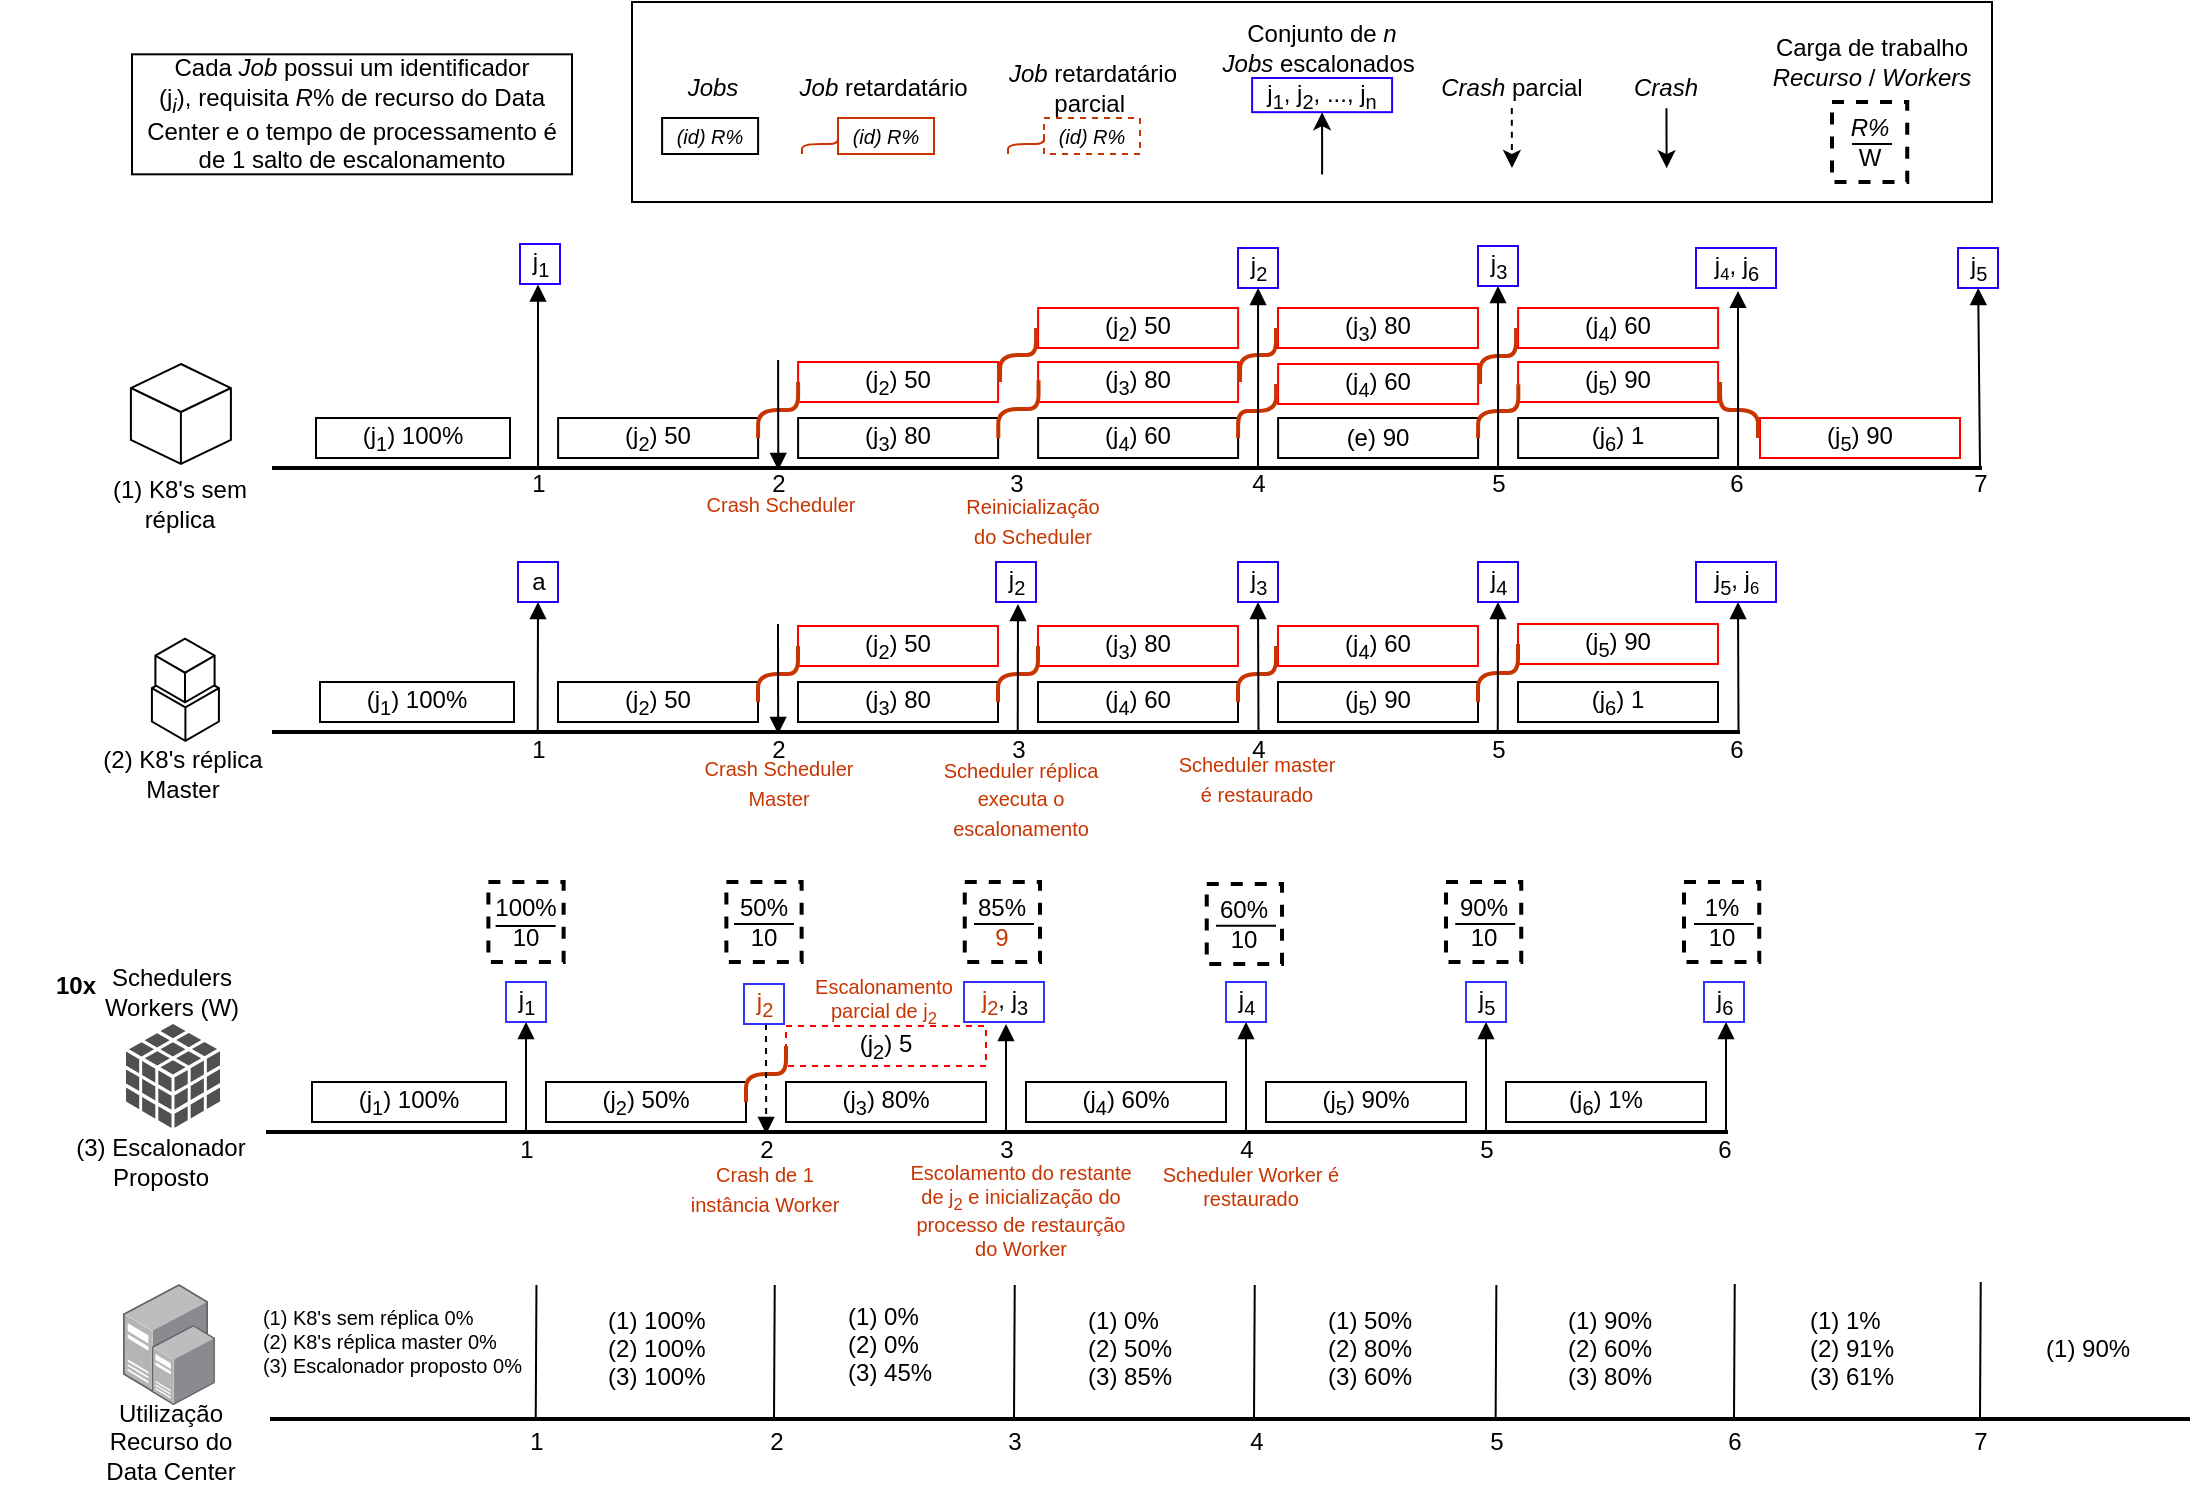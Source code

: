 <mxfile version="15.4.3" type="github">
  <diagram id="FEtA8soinpY8gCQ8ov9e" name="Page-1">
    <mxGraphModel dx="1822" dy="804" grid="1" gridSize="10" guides="1" tooltips="1" connect="1" arrows="1" fold="1" page="0" pageScale="1" pageWidth="827" pageHeight="1169" math="0" shadow="0">
      <root>
        <mxCell id="0" />
        <object label="work load" id="1">
          <mxCell parent="0" />
        </object>
        <mxCell id="Z7xoSQg9jsAGD2zMsVOJ-81" value="(j&lt;sub&gt;1&lt;/sub&gt;) 100%" style="rounded=0;whiteSpace=wrap;html=1;strokeWidth=1;fillColor=none;" parent="1" vertex="1">
          <mxGeometry x="-90" y="570" width="97" height="20" as="geometry" />
        </mxCell>
        <mxCell id="Z7xoSQg9jsAGD2zMsVOJ-93" value="(j&lt;sub&gt;2&lt;/sub&gt;) 50%" style="rounded=0;whiteSpace=wrap;html=1;strokeWidth=1;fillColor=none;" parent="1" vertex="1">
          <mxGeometry x="27" y="570" width="100" height="20" as="geometry" />
        </mxCell>
        <mxCell id="Z7xoSQg9jsAGD2zMsVOJ-104" value="(j&lt;sub&gt;3&lt;/sub&gt;) 80%" style="rounded=0;whiteSpace=wrap;html=1;strokeWidth=1;fillColor=none;" parent="1" vertex="1">
          <mxGeometry x="147" y="570" width="100" height="20" as="geometry" />
        </mxCell>
        <mxCell id="Z7xoSQg9jsAGD2zMsVOJ-105" value="(j&lt;sub&gt;2&lt;/sub&gt;) 5" style="rounded=0;whiteSpace=wrap;html=1;strokeWidth=1;fillColor=none;perimeterSpacing=1;strokeColor=#FF0000;dashed=1;" parent="1" vertex="1">
          <mxGeometry x="147" y="542" width="100" height="20" as="geometry" />
        </mxCell>
        <mxCell id="Z7xoSQg9jsAGD2zMsVOJ-107" value="" style="endArrow=none;html=1;strokeWidth=2;exitX=1;exitY=0.5;exitDx=0;exitDy=0;fillColor=#fa6800;strokeColor=#C73500;edgeStyle=elbowEdgeStyle;elbow=vertical;" parent="1" source="Z7xoSQg9jsAGD2zMsVOJ-93" edge="1">
          <mxGeometry width="50" height="50" relative="1" as="geometry">
            <mxPoint x="267" y="690" as="sourcePoint" />
            <mxPoint x="147" y="552" as="targetPoint" />
          </mxGeometry>
        </mxCell>
        <mxCell id="Z7xoSQg9jsAGD2zMsVOJ-115" value="(j&lt;sub&gt;4&lt;/sub&gt;) 60%" style="rounded=0;whiteSpace=wrap;html=1;strokeWidth=1;fillColor=none;" parent="1" vertex="1">
          <mxGeometry x="267" y="570" width="100" height="20" as="geometry" />
        </mxCell>
        <mxCell id="Z7xoSQg9jsAGD2zMsVOJ-119" value="(j&lt;sub&gt;5&lt;/sub&gt;) 90%" style="rounded=0;whiteSpace=wrap;html=1;strokeWidth=1;fillColor=none;" parent="1" vertex="1">
          <mxGeometry x="387" y="570" width="100" height="20" as="geometry" />
        </mxCell>
        <mxCell id="Z7xoSQg9jsAGD2zMsVOJ-132" value="(j&lt;sub&gt;6&lt;/sub&gt;) 1%" style="rounded=0;whiteSpace=wrap;html=1;strokeWidth=1;fillColor=none;" parent="1" vertex="1">
          <mxGeometry x="507" y="570" width="100" height="20" as="geometry" />
        </mxCell>
        <mxCell id="Z7xoSQg9jsAGD2zMsVOJ-150" value="(j&lt;sub&gt;2&lt;/sub&gt;) 50" style="rounded=0;whiteSpace=wrap;html=1;strokeWidth=1;fillColor=none;" parent="1" vertex="1">
          <mxGeometry x="33" y="370" width="100" height="20" as="geometry" />
        </mxCell>
        <mxCell id="Z7xoSQg9jsAGD2zMsVOJ-154" value="(j&lt;sub&gt;3&lt;/sub&gt;) 80" style="rounded=0;whiteSpace=wrap;html=1;strokeWidth=1;fillColor=none;" parent="1" vertex="1">
          <mxGeometry x="153" y="370" width="100" height="20" as="geometry" />
        </mxCell>
        <mxCell id="Z7xoSQg9jsAGD2zMsVOJ-155" value="(j&lt;sub&gt;2&lt;/sub&gt;) 50" style="rounded=0;whiteSpace=wrap;html=1;strokeWidth=1;fillColor=none;perimeterSpacing=1;strokeColor=#FF0000;" parent="1" vertex="1">
          <mxGeometry x="153" y="342" width="100" height="20" as="geometry" />
        </mxCell>
        <mxCell id="Z7xoSQg9jsAGD2zMsVOJ-156" value="" style="endArrow=none;html=1;strokeWidth=2;exitX=1;exitY=0.5;exitDx=0;exitDy=0;fillColor=#fa6800;strokeColor=#C73500;edgeStyle=elbowEdgeStyle;elbow=vertical;" parent="1" source="Z7xoSQg9jsAGD2zMsVOJ-150" edge="1">
          <mxGeometry width="50" height="50" relative="1" as="geometry">
            <mxPoint x="273" y="490" as="sourcePoint" />
            <mxPoint x="153" y="352" as="targetPoint" />
          </mxGeometry>
        </mxCell>
        <mxCell id="Z7xoSQg9jsAGD2zMsVOJ-159" value="(j&lt;sub&gt;4&lt;/sub&gt;) 60" style="rounded=0;whiteSpace=wrap;html=1;strokeWidth=1;fillColor=none;" parent="1" vertex="1">
          <mxGeometry x="273" y="370" width="100" height="20" as="geometry" />
        </mxCell>
        <mxCell id="Z7xoSQg9jsAGD2zMsVOJ-160" value="(j&lt;sub&gt;3&lt;/sub&gt;) 80" style="rounded=0;whiteSpace=wrap;html=1;strokeWidth=1;fillColor=none;perimeterSpacing=1;strokeColor=#FF0000;" parent="1" vertex="1">
          <mxGeometry x="273" y="342" width="100" height="20" as="geometry" />
        </mxCell>
        <mxCell id="Z7xoSQg9jsAGD2zMsVOJ-161" value="" style="endArrow=none;html=1;strokeWidth=2;exitX=1;exitY=0.5;exitDx=0;exitDy=0;fillColor=#fa6800;strokeColor=#C73500;edgeStyle=elbowEdgeStyle;elbow=vertical;" parent="1" edge="1">
          <mxGeometry width="50" height="50" relative="1" as="geometry">
            <mxPoint x="253" y="380" as="sourcePoint" />
            <mxPoint x="273" y="352.0" as="targetPoint" />
          </mxGeometry>
        </mxCell>
        <mxCell id="Z7xoSQg9jsAGD2zMsVOJ-163" value="(j&lt;sub&gt;5&lt;/sub&gt;) 90" style="rounded=0;whiteSpace=wrap;html=1;strokeWidth=1;fillColor=none;" parent="1" vertex="1">
          <mxGeometry x="393" y="370" width="100" height="20" as="geometry" />
        </mxCell>
        <mxCell id="Z7xoSQg9jsAGD2zMsVOJ-164" value="(j&lt;sub&gt;4&lt;/sub&gt;) 60" style="rounded=0;whiteSpace=wrap;html=1;strokeWidth=1;fillColor=none;perimeterSpacing=1;strokeColor=#FF0000;" parent="1" vertex="1">
          <mxGeometry x="393" y="342" width="100" height="20" as="geometry" />
        </mxCell>
        <mxCell id="Z7xoSQg9jsAGD2zMsVOJ-165" value="" style="endArrow=none;html=1;strokeWidth=2;exitX=1;exitY=0.5;exitDx=0;exitDy=0;fillColor=#fa6800;strokeColor=#C73500;entryX=0;entryY=0.5;entryDx=0;entryDy=0;edgeStyle=elbowEdgeStyle;elbow=vertical;" parent="1" source="Z7xoSQg9jsAGD2zMsVOJ-159" target="Z7xoSQg9jsAGD2zMsVOJ-164" edge="1">
          <mxGeometry width="50" height="50" relative="1" as="geometry">
            <mxPoint x="293" y="420" as="sourcePoint" />
            <mxPoint x="313" y="392.0" as="targetPoint" />
          </mxGeometry>
        </mxCell>
        <mxCell id="Z7xoSQg9jsAGD2zMsVOJ-169" value="(j&lt;sub&gt;6&lt;/sub&gt;) 1" style="rounded=0;whiteSpace=wrap;html=1;strokeWidth=1;fillColor=none;" parent="1" vertex="1">
          <mxGeometry x="513" y="370" width="100" height="20" as="geometry" />
        </mxCell>
        <mxCell id="Z7xoSQg9jsAGD2zMsVOJ-185" value="(j&lt;sub&gt;2&lt;/sub&gt;) 50" style="rounded=0;whiteSpace=wrap;html=1;strokeWidth=1;fillColor=none;" parent="1" vertex="1">
          <mxGeometry x="33.05" y="238" width="100" height="20" as="geometry" />
        </mxCell>
        <mxCell id="Z7xoSQg9jsAGD2zMsVOJ-188" value="(j&lt;sub&gt;3&lt;/sub&gt;) 80" style="rounded=0;whiteSpace=wrap;html=1;strokeWidth=1;fillColor=none;" parent="1" vertex="1">
          <mxGeometry x="153.05" y="238" width="100" height="20" as="geometry" />
        </mxCell>
        <mxCell id="Z7xoSQg9jsAGD2zMsVOJ-189" value="(j&lt;sub&gt;2&lt;/sub&gt;) 50" style="rounded=0;whiteSpace=wrap;html=1;strokeWidth=1;fillColor=none;perimeterSpacing=1;strokeColor=#FF0000;" parent="1" vertex="1">
          <mxGeometry x="153.05" y="210" width="100" height="20" as="geometry" />
        </mxCell>
        <mxCell id="Z7xoSQg9jsAGD2zMsVOJ-190" value="" style="endArrow=none;html=1;strokeWidth=2;exitX=1;exitY=0.5;exitDx=0;exitDy=0;fillColor=#fa6800;strokeColor=#C73500;edgeStyle=elbowEdgeStyle;elbow=vertical;" parent="1" source="Z7xoSQg9jsAGD2zMsVOJ-185" edge="1">
          <mxGeometry width="50" height="50" relative="1" as="geometry">
            <mxPoint x="273.05" y="358" as="sourcePoint" />
            <mxPoint x="153.05" y="220.0" as="targetPoint" />
          </mxGeometry>
        </mxCell>
        <mxCell id="Z7xoSQg9jsAGD2zMsVOJ-193" value="(j&lt;sub&gt;4&lt;/sub&gt;) 60" style="rounded=0;whiteSpace=wrap;html=1;strokeWidth=1;fillColor=none;" parent="1" vertex="1">
          <mxGeometry x="273.05" y="238" width="100" height="20" as="geometry" />
        </mxCell>
        <mxCell id="Z7xoSQg9jsAGD2zMsVOJ-194" value="(j&lt;sub&gt;3&lt;/sub&gt;) 80" style="rounded=0;whiteSpace=wrap;html=1;strokeWidth=1;fillColor=none;perimeterSpacing=1;strokeColor=#FF0000;" parent="1" vertex="1">
          <mxGeometry x="273.05" y="210" width="100" height="20" as="geometry" />
        </mxCell>
        <mxCell id="Z7xoSQg9jsAGD2zMsVOJ-197" value="(e) 90" style="rounded=0;whiteSpace=wrap;html=1;strokeWidth=1;fillColor=none;" parent="1" vertex="1">
          <mxGeometry x="393.05" y="238" width="100" height="20" as="geometry" />
        </mxCell>
        <mxCell id="Z7xoSQg9jsAGD2zMsVOJ-198" value="(j&lt;sub&gt;3&lt;/sub&gt;) 80" style="rounded=0;whiteSpace=wrap;html=1;strokeWidth=1;fillColor=none;perimeterSpacing=1;strokeColor=#FF0000;" parent="1" vertex="1">
          <mxGeometry x="393.0" y="183" width="100" height="20" as="geometry" />
        </mxCell>
        <mxCell id="Z7xoSQg9jsAGD2zMsVOJ-203" value="(j&lt;sub&gt;6&lt;/sub&gt;) 1" style="rounded=0;whiteSpace=wrap;html=1;strokeWidth=1;fillColor=none;" parent="1" vertex="1">
          <mxGeometry x="513.05" y="238" width="100" height="20" as="geometry" />
        </mxCell>
        <mxCell id="Z7xoSQg9jsAGD2zMsVOJ-204" value="(j&lt;sub&gt;5&lt;/sub&gt;) 90" style="rounded=0;whiteSpace=wrap;html=1;strokeWidth=1;fillColor=none;perimeterSpacing=1;strokeColor=#FF0000;" parent="1" vertex="1">
          <mxGeometry x="513.05" y="210" width="100" height="20" as="geometry" />
        </mxCell>
        <mxCell id="Z7xoSQg9jsAGD2zMsVOJ-209" value="(j&lt;sub&gt;2&lt;/sub&gt;) 50" style="rounded=0;whiteSpace=wrap;html=1;strokeWidth=1;fillColor=none;perimeterSpacing=1;strokeColor=#FF0000;" parent="1" vertex="1">
          <mxGeometry x="273.05" y="183" width="100" height="20" as="geometry" />
        </mxCell>
        <mxCell id="Z7xoSQg9jsAGD2zMsVOJ-211" value="" style="endArrow=none;html=1;strokeWidth=2;fillColor=#fa6800;strokeColor=#C73500;exitX=1;exitY=0.5;exitDx=0;exitDy=0;entryX=0;entryY=0.5;entryDx=0;entryDy=0;edgeStyle=elbowEdgeStyle;elbow=vertical;" parent="1" source="Z7xoSQg9jsAGD2zMsVOJ-189" target="Z7xoSQg9jsAGD2zMsVOJ-209" edge="1">
          <mxGeometry width="50" height="50" relative="1" as="geometry">
            <mxPoint x="263.05" y="223" as="sourcePoint" />
            <mxPoint x="243.05" y="178" as="targetPoint" />
          </mxGeometry>
        </mxCell>
        <mxCell id="Z7xoSQg9jsAGD2zMsVOJ-212" value="" style="endArrow=none;html=1;strokeWidth=2;fillColor=#fa6800;strokeColor=#C73500;exitX=1.001;exitY=0.507;exitDx=0;exitDy=0;exitPerimeter=0;entryX=0.012;entryY=0.463;entryDx=0;entryDy=0;entryPerimeter=0;edgeStyle=elbowEdgeStyle;elbow=vertical;" parent="1" source="Z7xoSQg9jsAGD2zMsVOJ-188" target="Z7xoSQg9jsAGD2zMsVOJ-194" edge="1">
          <mxGeometry width="50" height="50" relative="1" as="geometry">
            <mxPoint x="253.05" y="252" as="sourcePoint" />
            <mxPoint x="263.05" y="220" as="targetPoint" />
          </mxGeometry>
        </mxCell>
        <mxCell id="PUl2zVGVNQpJpccV3JuQ-2" value="(j&lt;sub&gt;1&lt;/sub&gt;) 100%" style="rounded=0;whiteSpace=wrap;html=1;strokeWidth=1;fillColor=none;" parent="1" vertex="1">
          <mxGeometry x="-86" y="370" width="97" height="20" as="geometry" />
        </mxCell>
        <mxCell id="PUl2zVGVNQpJpccV3JuQ-4" value="(j&lt;sub&gt;1&lt;/sub&gt;) 100%" style="rounded=0;whiteSpace=wrap;html=1;strokeWidth=1;fillColor=none;" parent="1" vertex="1">
          <mxGeometry x="-88" y="238" width="97" height="20" as="geometry" />
        </mxCell>
        <mxCell id="bL0ik9NKwifECW42rk_7-153" value="(j&lt;sub&gt;5&lt;/sub&gt;) 90" style="rounded=0;whiteSpace=wrap;html=1;strokeWidth=1;strokeColor=#FF0000;" parent="1" vertex="1">
          <mxGeometry x="513" y="341" width="100" height="20" as="geometry" />
        </mxCell>
        <mxCell id="bL0ik9NKwifECW42rk_7-154" value="" style="endArrow=none;html=1;strokeWidth=2;exitX=1;exitY=0.5;exitDx=0;exitDy=0;fillColor=#fa6800;strokeColor=#C73500;entryX=0;entryY=0.5;entryDx=0;entryDy=0;edgeStyle=elbowEdgeStyle;elbow=vertical;" parent="1" source="Z7xoSQg9jsAGD2zMsVOJ-163" target="bL0ik9NKwifECW42rk_7-153" edge="1">
          <mxGeometry width="50" height="50" relative="1" as="geometry">
            <mxPoint x="383" y="390" as="sourcePoint" />
            <mxPoint x="402" y="362" as="targetPoint" />
          </mxGeometry>
        </mxCell>
        <mxCell id="bL0ik9NKwifECW42rk_7-159" value="(j&lt;sub&gt;4&lt;/sub&gt;) 60" style="rounded=0;whiteSpace=wrap;html=1;strokeWidth=1;fillColor=none;perimeterSpacing=1;strokeColor=#FF0000;" parent="1" vertex="1">
          <mxGeometry x="393.05" y="211" width="100" height="20" as="geometry" />
        </mxCell>
        <mxCell id="bL0ik9NKwifECW42rk_7-160" value="" style="endArrow=none;html=1;strokeWidth=2;fillColor=#fa6800;strokeColor=#C73500;entryX=1;entryY=0.5;entryDx=0;entryDy=0;exitX=0;exitY=0.5;exitDx=0;exitDy=0;edgeStyle=elbowEdgeStyle;elbow=vertical;" parent="1" source="bL0ik9NKwifECW42rk_7-159" target="Z7xoSQg9jsAGD2zMsVOJ-193" edge="1">
          <mxGeometry width="50" height="50" relative="1" as="geometry">
            <mxPoint x="440" y="295.22" as="sourcePoint" />
            <mxPoint x="283.274" y="229.186" as="targetPoint" />
          </mxGeometry>
        </mxCell>
        <mxCell id="bL0ik9NKwifECW42rk_7-161" value="" style="endArrow=none;html=1;strokeWidth=2;fillColor=#fa6800;strokeColor=#C73500;exitX=1;exitY=0.5;exitDx=0;exitDy=0;entryX=0;entryY=0.5;entryDx=0;entryDy=0;edgeStyle=elbowEdgeStyle;elbow=vertical;" parent="1" source="Z7xoSQg9jsAGD2zMsVOJ-194" target="Z7xoSQg9jsAGD2zMsVOJ-198" edge="1">
          <mxGeometry width="50" height="50" relative="1" as="geometry">
            <mxPoint x="264.05" y="230" as="sourcePoint" />
            <mxPoint x="282.05" y="203" as="targetPoint" />
          </mxGeometry>
        </mxCell>
        <mxCell id="bL0ik9NKwifECW42rk_7-162" value="" style="endArrow=none;html=1;strokeWidth=2;fillColor=#fa6800;strokeColor=#C73500;exitX=1;exitY=0.5;exitDx=0;exitDy=0;entryX=0.011;entryY=0.552;entryDx=0;entryDy=0;entryPerimeter=0;edgeStyle=elbowEdgeStyle;elbow=vertical;" parent="1" source="Z7xoSQg9jsAGD2zMsVOJ-197" target="Z7xoSQg9jsAGD2zMsVOJ-204" edge="1">
          <mxGeometry width="50" height="50" relative="1" as="geometry">
            <mxPoint x="383.438" y="198.028" as="sourcePoint" />
            <mxPoint x="402.714" y="197.874" as="targetPoint" />
          </mxGeometry>
        </mxCell>
        <mxCell id="bL0ik9NKwifECW42rk_7-163" value="(j&lt;sub&gt;4&lt;/sub&gt;) 60" style="rounded=0;whiteSpace=wrap;html=1;strokeWidth=1;fillColor=none;perimeterSpacing=1;strokeColor=#FF0000;" parent="1" vertex="1">
          <mxGeometry x="513.05" y="183" width="100" height="20" as="geometry" />
        </mxCell>
        <mxCell id="bL0ik9NKwifECW42rk_7-164" value="" style="endArrow=none;html=1;strokeWidth=2;fillColor=#fa6800;strokeColor=#C73500;exitX=1;exitY=0.5;exitDx=0;exitDy=0;entryX=0;entryY=0.5;entryDx=0;entryDy=0;edgeStyle=elbowEdgeStyle;elbow=vertical;" parent="1" source="bL0ik9NKwifECW42rk_7-159" target="bL0ik9NKwifECW42rk_7-163" edge="1">
          <mxGeometry width="50" height="50" relative="1" as="geometry">
            <mxPoint x="503.05" y="258.0" as="sourcePoint" />
            <mxPoint x="523.172" y="231.144" as="targetPoint" />
          </mxGeometry>
        </mxCell>
        <mxCell id="bL0ik9NKwifECW42rk_7-167" value="(j&lt;sub&gt;5&lt;/sub&gt;) 90" style="rounded=0;whiteSpace=wrap;html=1;strokeWidth=1;fillColor=none;perimeterSpacing=1;strokeColor=#FF0000;" parent="1" vertex="1">
          <mxGeometry x="634" y="238" width="100" height="20" as="geometry" />
        </mxCell>
        <mxCell id="bL0ik9NKwifECW42rk_7-168" value="" style="endArrow=none;html=1;strokeWidth=2;fillColor=#fa6800;strokeColor=#C73500;exitX=0;exitY=0.5;exitDx=0;exitDy=0;entryX=1;entryY=0.5;entryDx=0;entryDy=0;edgeStyle=elbowEdgeStyle;elbow=vertical;" parent="1" source="bL0ik9NKwifECW42rk_7-167" target="Z7xoSQg9jsAGD2zMsVOJ-204" edge="1">
          <mxGeometry width="50" height="50" relative="1" as="geometry">
            <mxPoint x="640" y="249.43" as="sourcePoint" />
            <mxPoint x="660.122" y="222.574" as="targetPoint" />
          </mxGeometry>
        </mxCell>
        <mxCell id="Si2Vcu1wcxDljG82Q7qR-187" value="&lt;i&gt;&lt;font style=&quot;font-size: 10px&quot;&gt;(id) R%&lt;/font&gt;&lt;/i&gt;" style="rounded=0;whiteSpace=wrap;html=1;strokeWidth=1;fillColor=none;strokeColor=#C73500;" parent="1" vertex="1">
          <mxGeometry x="173" y="88" width="48" height="18" as="geometry" />
        </mxCell>
        <mxCell id="Si2Vcu1wcxDljG82Q7qR-188" value="&lt;i&gt;Job &lt;/i&gt;retardatário&lt;i&gt;&amp;nbsp;&lt;br&gt;&lt;/i&gt;" style="text;html=1;align=center;verticalAlign=middle;resizable=0;points=[];autosize=1;" parent="1" vertex="1">
          <mxGeometry x="147.0" y="63" width="100" height="20" as="geometry" />
        </mxCell>
        <mxCell id="Si2Vcu1wcxDljG82Q7qR-189" value="" style="endArrow=none;html=1;strokeWidth=1;fillColor=#fa6800;strokeColor=#C73500;entryX=0;entryY=0.5;entryDx=0;entryDy=0;edgeStyle=elbowEdgeStyle;elbow=vertical;" parent="1" edge="1">
          <mxGeometry width="50" height="50" relative="1" as="geometry">
            <mxPoint x="155" y="106" as="sourcePoint" />
            <mxPoint x="173.0" y="96.0" as="targetPoint" />
          </mxGeometry>
        </mxCell>
        <mxCell id="Si2Vcu1wcxDljG82Q7qR-190" value="&lt;i&gt;Crash &lt;/i&gt;parcial" style="text;html=1;strokeColor=none;fillColor=none;align=center;verticalAlign=middle;whiteSpace=wrap;rounded=0;" parent="1" vertex="1">
          <mxGeometry x="470.05" y="63" width="80" height="20" as="geometry" />
        </mxCell>
        <mxCell id="Si2Vcu1wcxDljG82Q7qR-199" value="&lt;i&gt;&lt;font style=&quot;font-size: 10px&quot;&gt;(id) R%&lt;/font&gt;&lt;/i&gt;" style="rounded=0;whiteSpace=wrap;html=1;strokeWidth=1;fillColor=none;strokeColor=#000000;" parent="1" vertex="1">
          <mxGeometry x="85.05" y="88" width="48" height="18" as="geometry" />
        </mxCell>
        <mxCell id="Si2Vcu1wcxDljG82Q7qR-200" value="Schedulers Workers (W)" style="rounded=0;whiteSpace=wrap;html=1;dashed=1;fillColor=none;strokeWidth=1;align=center;dashPattern=1 2;strokeColor=none;" parent="1" vertex="1">
          <mxGeometry x="-198" y="505" width="76" height="40" as="geometry" />
        </mxCell>
        <mxCell id="ytRHwPE2fnSYAh7nFZ2d-1" value="&lt;i&gt;&lt;font style=&quot;font-size: 10px&quot;&gt;(id) R%&lt;/font&gt;&lt;/i&gt;" style="rounded=0;whiteSpace=wrap;html=1;strokeWidth=1;fillColor=none;strokeColor=#C73500;dashed=1;" vertex="1" parent="1">
          <mxGeometry x="276" y="88" width="48" height="18" as="geometry" />
        </mxCell>
        <mxCell id="ytRHwPE2fnSYAh7nFZ2d-2" value="&lt;i&gt;Job &lt;/i&gt;retardatário&lt;br&gt;parcial&amp;nbsp;" style="text;html=1;align=center;verticalAlign=middle;resizable=0;points=[];autosize=1;" vertex="1" parent="1">
          <mxGeometry x="250.0" y="58" width="100" height="30" as="geometry" />
        </mxCell>
        <mxCell id="ytRHwPE2fnSYAh7nFZ2d-3" value="" style="endArrow=none;html=1;strokeWidth=1;fillColor=#fa6800;strokeColor=#C73500;entryX=0;entryY=0.5;entryDx=0;entryDy=0;edgeStyle=elbowEdgeStyle;elbow=vertical;" edge="1" parent="1">
          <mxGeometry width="50" height="50" relative="1" as="geometry">
            <mxPoint x="258" y="106" as="sourcePoint" />
            <mxPoint x="276.0" y="96.0" as="targetPoint" />
          </mxGeometry>
        </mxCell>
        <mxCell id="ytRHwPE2fnSYAh7nFZ2d-6" value="Escalonamento parcial de j&lt;sub&gt;2&lt;/sub&gt;" style="text;html=1;strokeColor=none;fillColor=none;align=center;verticalAlign=middle;whiteSpace=wrap;rounded=0;dashed=1;fontColor=#C73500;fontSize=10;" vertex="1" parent="1">
          <mxGeometry x="156" y="514" width="80" height="30" as="geometry" />
        </mxCell>
        <mxCell id="ytRHwPE2fnSYAh7nFZ2d-7" value="Escolamento do restante de j&lt;sub&gt;2&lt;/sub&gt;&amp;nbsp;e&amp;nbsp;inicialização do processo de restaurção do Worker" style="text;html=1;strokeColor=none;fillColor=none;align=center;verticalAlign=middle;whiteSpace=wrap;rounded=0;dashed=1;fontColor=#C73500;fontSize=10;" vertex="1" parent="1">
          <mxGeometry x="204.5" y="609" width="119" height="50" as="geometry" />
        </mxCell>
        <mxCell id="ytRHwPE2fnSYAh7nFZ2d-15" value="1%&lt;br&gt;10" style="rounded=0;whiteSpace=wrap;html=1;dashed=1;fillColor=none;strokeWidth=2;align=center;" vertex="1" parent="1">
          <mxGeometry x="596" y="470" width="37.62" height="40" as="geometry" />
        </mxCell>
        <mxCell id="ytRHwPE2fnSYAh7nFZ2d-19" value="" style="rounded=0;whiteSpace=wrap;html=1;fontSize=10;fontColor=#C73500;strokeColor=#000000;fillColor=none;" vertex="1" parent="1">
          <mxGeometry x="70" y="30" width="680" height="100" as="geometry" />
        </mxCell>
        <mxCell id="ytRHwPE2fnSYAh7nFZ2d-21" value="" style="line;strokeWidth=1;rotatable=0;dashed=0;labelPosition=right;align=left;verticalAlign=middle;spacingTop=0;spacingLeft=6;points=[];portConstraint=eastwest;fontSize=10;fontColor=#C73500;fillColor=none;" vertex="1" parent="1">
          <mxGeometry x="680" y="96" width="20" height="10" as="geometry" />
        </mxCell>
        <mxCell id="ytRHwPE2fnSYAh7nFZ2d-23" value="" style="shape=image;html=1;verticalAlign=top;verticalLabelPosition=bottom;labelBackgroundColor=#ffffff;imageAspect=0;aspect=fixed;image=https://cdn4.iconfinder.com/data/icons/pictype-free-vector-icons/16/sync-128.png" vertex="1" parent="1">
          <mxGeometry x="262" y="600" width="9" height="9" as="geometry" />
        </mxCell>
        <mxCell id="ytRHwPE2fnSYAh7nFZ2d-27" value="&lt;font style=&quot;font-size: 10px&quot; color=&quot;#c73500&quot;&gt;Crash Scheduler&lt;/font&gt;" style="text;html=1;align=center;verticalAlign=middle;resizable=0;points=[];autosize=1;" vertex="1" parent="1">
          <mxGeometry x="99" y="271" width="90" height="20" as="geometry" />
        </mxCell>
        <mxCell id="ytRHwPE2fnSYAh7nFZ2d-29" value="&lt;font style=&quot;font-size: 10px&quot; color=&quot;#c73500&quot;&gt;Crash Scheduler&lt;br&gt;Master&lt;/font&gt;" style="text;html=1;align=center;verticalAlign=middle;resizable=0;points=[];autosize=1;" vertex="1" parent="1">
          <mxGeometry x="98" y="400" width="90" height="40" as="geometry" />
        </mxCell>
        <mxCell id="ytRHwPE2fnSYAh7nFZ2d-30" value="&lt;font color=&quot;#c73500&quot;&gt;&lt;span style=&quot;font-size: 10px&quot;&gt;Scheduler réplica&lt;br&gt;executa o&lt;br&gt;escalonamento&lt;/span&gt;&lt;/font&gt;" style="text;html=1;align=center;verticalAlign=middle;resizable=0;points=[];autosize=1;" vertex="1" parent="1">
          <mxGeometry x="219" y="403" width="90" height="50" as="geometry" />
        </mxCell>
        <mxCell id="ytRHwPE2fnSYAh7nFZ2d-32" value="" style="shape=image;html=1;verticalAlign=top;verticalLabelPosition=bottom;labelBackgroundColor=#ffffff;imageAspect=0;aspect=fixed;image=https://cdn4.iconfinder.com/data/icons/pictype-free-vector-icons/16/sync-128.png" vertex="1" parent="1">
          <mxGeometry x="267" y="400" width="10" height="10" as="geometry" />
        </mxCell>
        <mxCell id="ytRHwPE2fnSYAh7nFZ2d-35" value="&lt;font color=&quot;#c73500&quot;&gt;&lt;span style=&quot;font-size: 10px&quot;&gt;Scheduler master&lt;br&gt;é restaurado&lt;/span&gt;&lt;/font&gt;" style="text;html=1;align=center;verticalAlign=middle;resizable=0;points=[];autosize=1;" vertex="1" parent="1">
          <mxGeometry x="337" y="398" width="90" height="40" as="geometry" />
        </mxCell>
        <mxCell id="ytRHwPE2fnSYAh7nFZ2d-36" value="&lt;font style=&quot;font-size: 10px&quot; color=&quot;#c73500&quot;&gt;Crash de 1&lt;br&gt;instância Worker&lt;br&gt;&lt;/font&gt;" style="text;html=1;align=center;verticalAlign=middle;resizable=0;points=[];autosize=1;" vertex="1" parent="1">
          <mxGeometry x="91" y="603" width="90" height="40" as="geometry" />
        </mxCell>
        <mxCell id="ytRHwPE2fnSYAh7nFZ2d-37" value="Scheduler Worker é restaurado" style="text;html=1;strokeColor=none;fillColor=none;align=center;verticalAlign=middle;whiteSpace=wrap;rounded=0;dashed=1;fontColor=#C73500;fontSize=10;" vertex="1" parent="1">
          <mxGeometry x="320" y="597" width="119" height="50" as="geometry" />
        </mxCell>
        <mxCell id="Si2Vcu1wcxDljG82Q7qR-11" value="Background" parent="0" />
        <mxCell id="Si2Vcu1wcxDljG82Q7qR-12" value="" style="points=[];aspect=fixed;html=1;align=center;shadow=0;dashed=0;image;image=img/lib/allied_telesis/computer_and_terminals/Server_Desktop.svg;fillColor=none;" parent="Si2Vcu1wcxDljG82Q7qR-11" vertex="1">
          <mxGeometry x="-184.55" y="671" width="42.6" height="54" as="geometry" />
        </mxCell>
        <mxCell id="Si2Vcu1wcxDljG82Q7qR-13" value="(3) Escalonador Proposto" style="text;html=1;strokeColor=none;fillColor=none;align=center;verticalAlign=middle;whiteSpace=wrap;rounded=0;" parent="Si2Vcu1wcxDljG82Q7qR-11" vertex="1">
          <mxGeometry x="-213" y="600" width="94.55" height="20" as="geometry" />
        </mxCell>
        <mxCell id="Si2Vcu1wcxDljG82Q7qR-14" value="" style="shadow=0;dashed=0;html=1;strokeColor=none;fillColor=#505050;labelPosition=center;verticalLabelPosition=bottom;verticalAlign=top;outlineConnect=0;align=center;shape=mxgraph.office.databases.database_cube;" parent="Si2Vcu1wcxDljG82Q7qR-11" vertex="1">
          <mxGeometry x="-183" y="541" width="47" height="52" as="geometry" />
        </mxCell>
        <mxCell id="Si2Vcu1wcxDljG82Q7qR-15" value="" style="html=1;whiteSpace=wrap;aspect=fixed;shape=isoCube;backgroundOutline=1;" parent="Si2Vcu1wcxDljG82Q7qR-11" vertex="1">
          <mxGeometry x="-170.05" y="362.78" width="33.5" height="37.22" as="geometry" />
        </mxCell>
        <mxCell id="Si2Vcu1wcxDljG82Q7qR-16" value="" style="html=1;whiteSpace=wrap;aspect=fixed;shape=isoCube;backgroundOutline=1;" parent="Si2Vcu1wcxDljG82Q7qR-11" vertex="1">
          <mxGeometry x="-168.3" y="347.78" width="29.6" height="32.89" as="geometry" />
        </mxCell>
        <mxCell id="Si2Vcu1wcxDljG82Q7qR-17" value="" style="whiteSpace=wrap;html=1;shape=mxgraph.basic.isocube;isoAngle=15;" parent="Si2Vcu1wcxDljG82Q7qR-11" vertex="1">
          <mxGeometry x="-180.55" y="211" width="50" height="50" as="geometry" />
        </mxCell>
        <mxCell id="Si2Vcu1wcxDljG82Q7qR-18" value="(2) K8&#39;s réplica Master" style="text;html=1;strokeColor=none;fillColor=none;align=center;verticalAlign=middle;whiteSpace=wrap;rounded=0;" parent="Si2Vcu1wcxDljG82Q7qR-11" vertex="1">
          <mxGeometry x="-199.02" y="405.78" width="89.45" height="20" as="geometry" />
        </mxCell>
        <mxCell id="Si2Vcu1wcxDljG82Q7qR-19" value="(1) K8&#39;s sem réplica" style="text;html=1;strokeColor=none;fillColor=none;align=center;verticalAlign=middle;whiteSpace=wrap;rounded=0;" parent="Si2Vcu1wcxDljG82Q7qR-11" vertex="1">
          <mxGeometry x="-190.55" y="271" width="70" height="20" as="geometry" />
        </mxCell>
        <mxCell id="Si2Vcu1wcxDljG82Q7qR-20" value="" style="line;strokeWidth=2;html=1;container=0;" parent="Si2Vcu1wcxDljG82Q7qR-11" vertex="1">
          <mxGeometry x="-113" y="590" width="731" height="10" as="geometry" />
        </mxCell>
        <mxCell id="Si2Vcu1wcxDljG82Q7qR-21" value="" style="endArrow=block;html=1;strokeWidth=1;endFill=1;entryX=0.077;entryY=0.5;entryDx=0;entryDy=0;entryPerimeter=0;dashed=1;" parent="Si2Vcu1wcxDljG82Q7qR-11" edge="1">
          <mxGeometry width="50" height="50" relative="1" as="geometry">
            <mxPoint x="137" y="541" as="sourcePoint" />
            <mxPoint x="137.08" y="596" as="targetPoint" />
          </mxGeometry>
        </mxCell>
        <mxCell id="Si2Vcu1wcxDljG82Q7qR-23" value="" style="endArrow=block;html=1;strokeWidth=1;endFill=1;" parent="Si2Vcu1wcxDljG82Q7qR-11" edge="1">
          <mxGeometry width="50" height="50" relative="1" as="geometry">
            <mxPoint x="17" y="594" as="sourcePoint" />
            <mxPoint x="17" y="540" as="targetPoint" />
          </mxGeometry>
        </mxCell>
        <mxCell id="Si2Vcu1wcxDljG82Q7qR-25" value="j&lt;sub&gt;1&lt;/sub&gt;" style="text;html=1;align=center;verticalAlign=middle;resizable=0;points=[];autosize=1;strokeColor=#3333FF;" parent="Si2Vcu1wcxDljG82Q7qR-11" vertex="1">
          <mxGeometry x="7" y="520" width="20" height="20" as="geometry" />
        </mxCell>
        <mxCell id="Si2Vcu1wcxDljG82Q7qR-26" value="&lt;font color=&quot;#c73500&quot;&gt;j&lt;sub&gt;2&lt;/sub&gt;&lt;/font&gt;" style="text;html=1;align=center;verticalAlign=middle;resizable=0;points=[];autosize=1;strokeColor=#3333FF;" parent="Si2Vcu1wcxDljG82Q7qR-11" vertex="1">
          <mxGeometry x="126" y="521" width="20" height="20" as="geometry" />
        </mxCell>
        <mxCell id="Si2Vcu1wcxDljG82Q7qR-27" value="" style="endArrow=block;html=1;strokeWidth=1;endFill=1;" parent="Si2Vcu1wcxDljG82Q7qR-11" edge="1">
          <mxGeometry width="50" height="50" relative="1" as="geometry">
            <mxPoint x="257" y="595" as="sourcePoint" />
            <mxPoint x="257" y="541" as="targetPoint" />
          </mxGeometry>
        </mxCell>
        <mxCell id="Si2Vcu1wcxDljG82Q7qR-31" value="&lt;font color=&quot;#c73500&quot;&gt;j&lt;sub&gt;2&lt;/sub&gt;&lt;/font&gt;, j&lt;sub&gt;3&lt;/sub&gt;" style="text;html=1;align=center;verticalAlign=middle;resizable=0;points=[];autosize=1;strokeColor=#3333FF;" parent="Si2Vcu1wcxDljG82Q7qR-11" vertex="1">
          <mxGeometry x="236" y="520" width="40" height="20" as="geometry" />
        </mxCell>
        <mxCell id="Si2Vcu1wcxDljG82Q7qR-33" value="" style="endArrow=block;html=1;strokeWidth=1;endFill=1;" parent="Si2Vcu1wcxDljG82Q7qR-11" edge="1">
          <mxGeometry width="50" height="50" relative="1" as="geometry">
            <mxPoint x="377" y="594" as="sourcePoint" />
            <mxPoint x="377" y="540" as="targetPoint" />
          </mxGeometry>
        </mxCell>
        <mxCell id="Si2Vcu1wcxDljG82Q7qR-35" value="" style="endArrow=block;html=1;strokeWidth=1;endFill=1;" parent="Si2Vcu1wcxDljG82Q7qR-11" edge="1">
          <mxGeometry width="50" height="50" relative="1" as="geometry">
            <mxPoint x="497" y="594.0" as="sourcePoint" />
            <mxPoint x="497" y="540" as="targetPoint" />
          </mxGeometry>
        </mxCell>
        <mxCell id="Si2Vcu1wcxDljG82Q7qR-36" value="j&lt;sub&gt;4&lt;/sub&gt;" style="text;html=1;align=center;verticalAlign=middle;resizable=0;points=[];autosize=1;strokeColor=#3333FF;" parent="Si2Vcu1wcxDljG82Q7qR-11" vertex="1">
          <mxGeometry x="367" y="520" width="20" height="20" as="geometry" />
        </mxCell>
        <mxCell id="Si2Vcu1wcxDljG82Q7qR-37" value="j&lt;sub&gt;5&lt;/sub&gt;" style="text;html=1;align=center;verticalAlign=middle;resizable=0;points=[];autosize=1;strokeColor=#3333FF;" parent="Si2Vcu1wcxDljG82Q7qR-11" vertex="1">
          <mxGeometry x="487" y="520" width="20" height="20" as="geometry" />
        </mxCell>
        <mxCell id="Si2Vcu1wcxDljG82Q7qR-39" value="" style="endArrow=block;html=1;strokeWidth=1;endFill=1;" parent="Si2Vcu1wcxDljG82Q7qR-11" edge="1">
          <mxGeometry width="50" height="50" relative="1" as="geometry">
            <mxPoint x="617" y="594.0" as="sourcePoint" />
            <mxPoint x="617" y="540" as="targetPoint" />
          </mxGeometry>
        </mxCell>
        <mxCell id="Si2Vcu1wcxDljG82Q7qR-40" value="j&lt;sub&gt;6&lt;/sub&gt;" style="text;html=1;align=center;verticalAlign=middle;resizable=0;points=[];autosize=1;strokeColor=#3333FF;" parent="Si2Vcu1wcxDljG82Q7qR-11" vertex="1">
          <mxGeometry x="606" y="520" width="20" height="20" as="geometry" />
        </mxCell>
        <mxCell id="Si2Vcu1wcxDljG82Q7qR-41" value="" style="line;strokeWidth=2;html=1;container=0;" parent="Si2Vcu1wcxDljG82Q7qR-11" vertex="1">
          <mxGeometry x="-110" y="390" width="734" height="10" as="geometry" />
        </mxCell>
        <mxCell id="Si2Vcu1wcxDljG82Q7qR-42" value="" style="endArrow=block;html=1;strokeWidth=1;endFill=1;entryX=0.077;entryY=0.5;entryDx=0;entryDy=0;entryPerimeter=0;" parent="Si2Vcu1wcxDljG82Q7qR-11" edge="1">
          <mxGeometry width="50" height="50" relative="1" as="geometry">
            <mxPoint x="143" y="341" as="sourcePoint" />
            <mxPoint x="143.08" y="396" as="targetPoint" />
          </mxGeometry>
        </mxCell>
        <mxCell id="Si2Vcu1wcxDljG82Q7qR-43" value="" style="endArrow=block;html=1;strokeWidth=1;endFill=1;exitX=0.181;exitY=0.571;exitDx=0;exitDy=0;exitPerimeter=0;" parent="Si2Vcu1wcxDljG82Q7qR-11" source="Si2Vcu1wcxDljG82Q7qR-41" edge="1">
          <mxGeometry width="50" height="50" relative="1" as="geometry">
            <mxPoint x="23" y="384" as="sourcePoint" />
            <mxPoint x="23" y="330" as="targetPoint" />
          </mxGeometry>
        </mxCell>
        <mxCell id="Si2Vcu1wcxDljG82Q7qR-45" value="a" style="text;html=1;align=center;verticalAlign=middle;resizable=0;points=[];autosize=1;strokeColor=#2200FF;" parent="Si2Vcu1wcxDljG82Q7qR-11" vertex="1">
          <mxGeometry x="13" y="310" width="20" height="20" as="geometry" />
        </mxCell>
        <mxCell id="Si2Vcu1wcxDljG82Q7qR-46" value="" style="endArrow=block;html=1;strokeWidth=1;endFill=1;exitX=0.508;exitY=0.523;exitDx=0;exitDy=0;exitPerimeter=0;" parent="Si2Vcu1wcxDljG82Q7qR-11" source="Si2Vcu1wcxDljG82Q7qR-41" edge="1">
          <mxGeometry width="50" height="50" relative="1" as="geometry">
            <mxPoint x="263" y="385" as="sourcePoint" />
            <mxPoint x="263" y="331" as="targetPoint" />
          </mxGeometry>
        </mxCell>
        <mxCell id="Si2Vcu1wcxDljG82Q7qR-50" value="&lt;font&gt;j&lt;sub&gt;2&lt;/sub&gt;&lt;/font&gt;" style="text;html=1;align=center;verticalAlign=middle;resizable=0;points=[];autosize=1;fontColor=#000000;strokeColor=#2200FF;" parent="Si2Vcu1wcxDljG82Q7qR-11" vertex="1">
          <mxGeometry x="252" y="310" width="20" height="20" as="geometry" />
        </mxCell>
        <mxCell id="Si2Vcu1wcxDljG82Q7qR-54" value="" style="endArrow=block;html=1;strokeWidth=1;endFill=1;exitX=0.672;exitY=0.555;exitDx=0;exitDy=0;exitPerimeter=0;" parent="Si2Vcu1wcxDljG82Q7qR-11" source="Si2Vcu1wcxDljG82Q7qR-41" edge="1">
          <mxGeometry width="50" height="50" relative="1" as="geometry">
            <mxPoint x="383" y="384" as="sourcePoint" />
            <mxPoint x="383" y="330" as="targetPoint" />
          </mxGeometry>
        </mxCell>
        <mxCell id="Si2Vcu1wcxDljG82Q7qR-58" value="" style="endArrow=block;html=1;strokeWidth=1;endFill=1;exitX=0.835;exitY=0.603;exitDx=0;exitDy=0;exitPerimeter=0;" parent="Si2Vcu1wcxDljG82Q7qR-11" source="Si2Vcu1wcxDljG82Q7qR-41" edge="1">
          <mxGeometry width="50" height="50" relative="1" as="geometry">
            <mxPoint x="503" y="384.0" as="sourcePoint" />
            <mxPoint x="503" y="330" as="targetPoint" />
          </mxGeometry>
        </mxCell>
        <mxCell id="Si2Vcu1wcxDljG82Q7qR-59" value="j&lt;sub&gt;3&lt;/sub&gt;" style="text;html=1;align=center;verticalAlign=middle;resizable=0;points=[];autosize=1;strokeColor=#2200FF;" parent="Si2Vcu1wcxDljG82Q7qR-11" vertex="1">
          <mxGeometry x="373" y="310" width="20" height="20" as="geometry" />
        </mxCell>
        <mxCell id="Si2Vcu1wcxDljG82Q7qR-60" value="j&lt;sub&gt;4&lt;/sub&gt;" style="text;html=1;align=center;verticalAlign=middle;resizable=0;points=[];autosize=1;strokeColor=#2200FF;" parent="Si2Vcu1wcxDljG82Q7qR-11" vertex="1">
          <mxGeometry x="493" y="310" width="20" height="20" as="geometry" />
        </mxCell>
        <mxCell id="Si2Vcu1wcxDljG82Q7qR-62" value="" style="endArrow=block;html=1;strokeWidth=1;endFill=1;exitX=0.999;exitY=0.539;exitDx=0;exitDy=0;exitPerimeter=0;" parent="Si2Vcu1wcxDljG82Q7qR-11" source="Si2Vcu1wcxDljG82Q7qR-41" edge="1">
          <mxGeometry width="50" height="50" relative="1" as="geometry">
            <mxPoint x="623" y="384.0" as="sourcePoint" />
            <mxPoint x="623" y="330" as="targetPoint" />
          </mxGeometry>
        </mxCell>
        <mxCell id="Si2Vcu1wcxDljG82Q7qR-63" value="j&lt;sub&gt;5&lt;/sub&gt;, j&lt;span style=&quot;font-size: 10px&quot;&gt;&lt;sub&gt;6&lt;/sub&gt;&lt;/span&gt;" style="text;html=1;align=center;verticalAlign=middle;resizable=0;points=[];autosize=1;strokeColor=#2200FF;" parent="Si2Vcu1wcxDljG82Q7qR-11" vertex="1">
          <mxGeometry x="602" y="310" width="40" height="20" as="geometry" />
        </mxCell>
        <mxCell id="Si2Vcu1wcxDljG82Q7qR-64" value="" style="line;strokeWidth=2;html=1;container=0;" parent="Si2Vcu1wcxDljG82Q7qR-11" vertex="1">
          <mxGeometry x="-110" y="258" width="855" height="10" as="geometry" />
        </mxCell>
        <mxCell id="Si2Vcu1wcxDljG82Q7qR-65" value="" style="endArrow=block;html=1;strokeWidth=1;endFill=1;entryX=0.077;entryY=0.5;entryDx=0;entryDy=0;entryPerimeter=0;" parent="Si2Vcu1wcxDljG82Q7qR-11" edge="1">
          <mxGeometry width="50" height="50" relative="1" as="geometry">
            <mxPoint x="143.05" y="209.0" as="sourcePoint" />
            <mxPoint x="143.13" y="264.0" as="targetPoint" />
          </mxGeometry>
        </mxCell>
        <mxCell id="Si2Vcu1wcxDljG82Q7qR-66" value="" style="endArrow=block;html=1;strokeWidth=1;endFill=1;entryX=0.45;entryY=1.011;entryDx=0;entryDy=0;entryPerimeter=0;" parent="Si2Vcu1wcxDljG82Q7qR-11" edge="1" target="Si2Vcu1wcxDljG82Q7qR-68">
          <mxGeometry width="50" height="50" relative="1" as="geometry">
            <mxPoint x="23.05" y="262.0" as="sourcePoint" />
            <mxPoint x="23.05" y="208.0" as="targetPoint" />
          </mxGeometry>
        </mxCell>
        <mxCell id="Si2Vcu1wcxDljG82Q7qR-68" value="j&lt;sub&gt;1&lt;/sub&gt;" style="text;html=1;align=center;verticalAlign=middle;resizable=0;points=[];autosize=1;strokeColor=#2200FF;" parent="Si2Vcu1wcxDljG82Q7qR-11" vertex="1">
          <mxGeometry x="14.0" y="151" width="20" height="20" as="geometry" />
        </mxCell>
        <mxCell id="Si2Vcu1wcxDljG82Q7qR-74" value="" style="endArrow=block;html=1;strokeWidth=1;endFill=1;" parent="Si2Vcu1wcxDljG82Q7qR-11" edge="1">
          <mxGeometry width="50" height="50" relative="1" as="geometry">
            <mxPoint x="383" y="263" as="sourcePoint" />
            <mxPoint x="383.05" y="173.0" as="targetPoint" />
          </mxGeometry>
        </mxCell>
        <mxCell id="Si2Vcu1wcxDljG82Q7qR-77" value="" style="endArrow=block;html=1;strokeWidth=1;endFill=1;" parent="Si2Vcu1wcxDljG82Q7qR-11" edge="1">
          <mxGeometry width="50" height="50" relative="1" as="geometry">
            <mxPoint x="503.05" y="262.0" as="sourcePoint" />
            <mxPoint x="503" y="172" as="targetPoint" />
          </mxGeometry>
        </mxCell>
        <mxCell id="Si2Vcu1wcxDljG82Q7qR-80" value="" style="endArrow=block;html=1;strokeWidth=1;endFill=1;entryX=0.525;entryY=1.072;entryDx=0;entryDy=0;entryPerimeter=0;" parent="Si2Vcu1wcxDljG82Q7qR-11" target="Si2Vcu1wcxDljG82Q7qR-81" edge="1">
          <mxGeometry width="50" height="50" relative="1" as="geometry">
            <mxPoint x="623.05" y="262.0" as="sourcePoint" />
            <mxPoint x="623.05" y="208.0" as="targetPoint" />
          </mxGeometry>
        </mxCell>
        <mxCell id="Si2Vcu1wcxDljG82Q7qR-81" value="j&lt;span style=&quot;font-size: 10px&quot;&gt;&lt;sub&gt;4&lt;/sub&gt;&lt;/span&gt;, j&lt;sub&gt;6&lt;/sub&gt;" style="text;html=1;align=center;verticalAlign=middle;resizable=0;points=[];autosize=1;strokeColor=#2200FF;" parent="Si2Vcu1wcxDljG82Q7qR-11" vertex="1">
          <mxGeometry x="602" y="153" width="40" height="20" as="geometry" />
        </mxCell>
        <mxCell id="Si2Vcu1wcxDljG82Q7qR-85" value="&lt;b&gt;10x&lt;/b&gt;" style="rounded=0;whiteSpace=wrap;html=1;dashed=1;fillColor=none;strokeWidth=1;align=center;dashPattern=1 2;strokeColor=none;" parent="Si2Vcu1wcxDljG82Q7qR-11" vertex="1">
          <mxGeometry x="-246" y="502" width="76" height="40" as="geometry" />
        </mxCell>
        <mxCell id="Si2Vcu1wcxDljG82Q7qR-86" value="100%&lt;br&gt;10" style="rounded=0;whiteSpace=wrap;html=1;dashed=1;fillColor=none;strokeWidth=2;align=center;" parent="Si2Vcu1wcxDljG82Q7qR-11" vertex="1">
          <mxGeometry x="-1.81" y="470" width="37.62" height="40" as="geometry" />
        </mxCell>
        <mxCell id="Si2Vcu1wcxDljG82Q7qR-87" value="" style="endArrow=none;html=1;strokeWidth=1;" parent="Si2Vcu1wcxDljG82Q7qR-11" edge="1">
          <mxGeometry width="50" height="50" relative="1" as="geometry">
            <mxPoint x="1.81" y="492" as="sourcePoint" />
            <mxPoint x="31.81" y="492" as="targetPoint" />
            <Array as="points">
              <mxPoint x="1.81" y="492" />
            </Array>
          </mxGeometry>
        </mxCell>
        <mxCell id="Si2Vcu1wcxDljG82Q7qR-88" value="50%&lt;br&gt;10" style="rounded=0;whiteSpace=wrap;html=1;dashed=1;fillColor=none;strokeWidth=2;align=center;" parent="Si2Vcu1wcxDljG82Q7qR-11" vertex="1">
          <mxGeometry x="117.19" y="470" width="37.62" height="40" as="geometry" />
        </mxCell>
        <mxCell id="Si2Vcu1wcxDljG82Q7qR-89" value="" style="endArrow=none;html=1;strokeWidth=1;" parent="Si2Vcu1wcxDljG82Q7qR-11" edge="1">
          <mxGeometry width="50" height="50" relative="1" as="geometry">
            <mxPoint x="121.0" y="491" as="sourcePoint" />
            <mxPoint x="151.0" y="491" as="targetPoint" />
            <Array as="points">
              <mxPoint x="121" y="491" />
            </Array>
          </mxGeometry>
        </mxCell>
        <mxCell id="Si2Vcu1wcxDljG82Q7qR-90" value="85%&lt;br&gt;&lt;font color=&quot;#c73500&quot;&gt;9&lt;/font&gt;" style="rounded=0;whiteSpace=wrap;html=1;dashed=1;fillColor=none;strokeWidth=2;align=center;" parent="Si2Vcu1wcxDljG82Q7qR-11" vertex="1">
          <mxGeometry x="236.38" y="470" width="37.62" height="40" as="geometry" />
        </mxCell>
        <mxCell id="Si2Vcu1wcxDljG82Q7qR-91" value="" style="endArrow=none;html=1;strokeWidth=1;" parent="Si2Vcu1wcxDljG82Q7qR-11" edge="1">
          <mxGeometry width="50" height="50" relative="1" as="geometry">
            <mxPoint x="241" y="491" as="sourcePoint" />
            <mxPoint x="271" y="491" as="targetPoint" />
            <Array as="points">
              <mxPoint x="241" y="491" />
            </Array>
          </mxGeometry>
        </mxCell>
        <mxCell id="Si2Vcu1wcxDljG82Q7qR-92" value="60%&lt;br&gt;10" style="rounded=0;whiteSpace=wrap;html=1;dashed=1;fillColor=none;strokeWidth=2;align=center;" parent="Si2Vcu1wcxDljG82Q7qR-11" vertex="1">
          <mxGeometry x="357.38" y="471" width="37.62" height="40" as="geometry" />
        </mxCell>
        <mxCell id="Si2Vcu1wcxDljG82Q7qR-93" value="" style="endArrow=none;html=1;strokeWidth=1;" parent="Si2Vcu1wcxDljG82Q7qR-11" edge="1">
          <mxGeometry width="50" height="50" relative="1" as="geometry">
            <mxPoint x="362" y="491.86" as="sourcePoint" />
            <mxPoint x="392" y="491.86" as="targetPoint" />
            <Array as="points">
              <mxPoint x="362" y="491.86" />
            </Array>
          </mxGeometry>
        </mxCell>
        <mxCell id="Si2Vcu1wcxDljG82Q7qR-94" value="90%&lt;br&gt;10" style="rounded=0;whiteSpace=wrap;html=1;dashed=1;fillColor=none;strokeWidth=2;align=center;" parent="Si2Vcu1wcxDljG82Q7qR-11" vertex="1">
          <mxGeometry x="477" y="470" width="37.62" height="40" as="geometry" />
        </mxCell>
        <mxCell id="Si2Vcu1wcxDljG82Q7qR-95" value="" style="endArrow=none;html=1;strokeWidth=1;" parent="Si2Vcu1wcxDljG82Q7qR-11" edge="1">
          <mxGeometry width="50" height="50" relative="1" as="geometry">
            <mxPoint x="481.62" y="491" as="sourcePoint" />
            <mxPoint x="511.62" y="491" as="targetPoint" />
            <Array as="points">
              <mxPoint x="481.62" y="491" />
            </Array>
          </mxGeometry>
        </mxCell>
        <mxCell id="Si2Vcu1wcxDljG82Q7qR-96" value="&lt;i&gt;R%&lt;/i&gt;&lt;br&gt;W" style="rounded=0;whiteSpace=wrap;html=1;dashed=1;fillColor=none;strokeWidth=2;align=center;" parent="Si2Vcu1wcxDljG82Q7qR-11" vertex="1">
          <mxGeometry x="670" y="80" width="37.62" height="40" as="geometry" />
        </mxCell>
        <mxCell id="Si2Vcu1wcxDljG82Q7qR-97" value="" style="endArrow=none;html=1;strokeWidth=1;" parent="Si2Vcu1wcxDljG82Q7qR-11" edge="1">
          <mxGeometry width="50" height="50" relative="1" as="geometry">
            <mxPoint x="601.0" y="491" as="sourcePoint" />
            <mxPoint x="631.0" y="491" as="targetPoint" />
            <Array as="points">
              <mxPoint x="601" y="491" />
            </Array>
          </mxGeometry>
        </mxCell>
        <mxCell id="Si2Vcu1wcxDljG82Q7qR-98" value="1" style="text;html=1;align=center;verticalAlign=middle;resizable=0;points=[];autosize=1;" parent="Si2Vcu1wcxDljG82Q7qR-11" vertex="1">
          <mxGeometry x="13" y="261" width="20" height="20" as="geometry" />
        </mxCell>
        <mxCell id="Si2Vcu1wcxDljG82Q7qR-99" value="2" style="text;html=1;align=center;verticalAlign=middle;resizable=0;points=[];autosize=1;" parent="Si2Vcu1wcxDljG82Q7qR-11" vertex="1">
          <mxGeometry x="133.05" y="261" width="20" height="20" as="geometry" />
        </mxCell>
        <mxCell id="Si2Vcu1wcxDljG82Q7qR-100" value="3" style="text;html=1;align=center;verticalAlign=middle;resizable=0;points=[];autosize=1;" parent="Si2Vcu1wcxDljG82Q7qR-11" vertex="1">
          <mxGeometry x="252.0" y="261" width="20" height="20" as="geometry" />
        </mxCell>
        <mxCell id="Si2Vcu1wcxDljG82Q7qR-102" value="4" style="text;html=1;align=center;verticalAlign=middle;resizable=0;points=[];autosize=1;" parent="Si2Vcu1wcxDljG82Q7qR-11" vertex="1">
          <mxGeometry x="373.05" y="261" width="20" height="20" as="geometry" />
        </mxCell>
        <mxCell id="Si2Vcu1wcxDljG82Q7qR-103" value="5" style="text;html=1;align=center;verticalAlign=middle;resizable=0;points=[];autosize=1;" parent="Si2Vcu1wcxDljG82Q7qR-11" vertex="1">
          <mxGeometry x="493" y="261" width="20" height="20" as="geometry" />
        </mxCell>
        <mxCell id="Si2Vcu1wcxDljG82Q7qR-104" value="6" style="text;html=1;align=center;verticalAlign=middle;resizable=0;points=[];autosize=1;" parent="Si2Vcu1wcxDljG82Q7qR-11" vertex="1">
          <mxGeometry x="612" y="261" width="20" height="20" as="geometry" />
        </mxCell>
        <mxCell id="Si2Vcu1wcxDljG82Q7qR-106" value="" style="endArrow=classic;html=1;strokeWidth=1;" parent="Si2Vcu1wcxDljG82Q7qR-11" target="Si2Vcu1wcxDljG82Q7qR-107" edge="1">
          <mxGeometry width="50" height="50" relative="1" as="geometry">
            <mxPoint x="415.05" y="116.24" as="sourcePoint" />
            <mxPoint x="415.05" y="76.079" as="targetPoint" />
          </mxGeometry>
        </mxCell>
        <mxCell id="Si2Vcu1wcxDljG82Q7qR-107" value="j&lt;sub&gt;1&lt;/sub&gt;, j&lt;sub&gt;2&lt;/sub&gt;, ..., j&lt;sub&gt;n&lt;/sub&gt;" style="text;html=1;strokeColor=#2200FF;fillColor=none;align=center;verticalAlign=middle;whiteSpace=wrap;rounded=0;" parent="Si2Vcu1wcxDljG82Q7qR-11" vertex="1">
          <mxGeometry x="380.05" y="68" width="70" height="17.08" as="geometry" />
        </mxCell>
        <mxCell id="Si2Vcu1wcxDljG82Q7qR-108" value="" style="endArrow=classic;html=1;strokeWidth=1;" parent="Si2Vcu1wcxDljG82Q7qR-11" edge="1">
          <mxGeometry width="50" height="50" relative="1" as="geometry">
            <mxPoint x="587.24" y="83.08" as="sourcePoint" />
            <mxPoint x="587.32" y="113.08" as="targetPoint" />
            <Array as="points">
              <mxPoint x="587.24" y="93.08" />
            </Array>
          </mxGeometry>
        </mxCell>
        <mxCell id="Si2Vcu1wcxDljG82Q7qR-109" value="&lt;i&gt;Crash&lt;/i&gt;" style="text;html=1;strokeColor=none;fillColor=none;align=center;verticalAlign=middle;whiteSpace=wrap;rounded=0;" parent="Si2Vcu1wcxDljG82Q7qR-11" vertex="1">
          <mxGeometry x="567.05" y="63.08" width="40" height="20" as="geometry" />
        </mxCell>
        <mxCell id="Si2Vcu1wcxDljG82Q7qR-111" value="Carga de trabalho&lt;br&gt;&lt;i&gt;Recurso&amp;nbsp;&lt;/i&gt;/ &lt;i&gt;Workers&lt;/i&gt;" style="text;html=1;strokeColor=none;fillColor=none;align=center;verticalAlign=middle;whiteSpace=wrap;rounded=0;dashed=1;dashPattern=1 2;" parent="Si2Vcu1wcxDljG82Q7qR-11" vertex="1">
          <mxGeometry x="610" y="40" width="159.95" height="40" as="geometry" />
        </mxCell>
        <mxCell id="Si2Vcu1wcxDljG82Q7qR-113" value="&lt;i&gt;Jobs&lt;/i&gt;" style="text;html=1;align=center;verticalAlign=middle;resizable=0;points=[];autosize=1;" parent="Si2Vcu1wcxDljG82Q7qR-11" vertex="1">
          <mxGeometry x="90.0" y="63.16" width="40" height="20" as="geometry" />
        </mxCell>
        <mxCell id="Si2Vcu1wcxDljG82Q7qR-114" value="" style="endArrow=classic;html=1;strokeWidth=1;dashed=1;" parent="Si2Vcu1wcxDljG82Q7qR-11" edge="1">
          <mxGeometry width="50" height="50" relative="1" as="geometry">
            <mxPoint x="509.91" y="83.0" as="sourcePoint" />
            <mxPoint x="509.99" y="113.0" as="targetPoint" />
            <Array as="points">
              <mxPoint x="509.91" y="93" />
            </Array>
          </mxGeometry>
        </mxCell>
        <mxCell id="Si2Vcu1wcxDljG82Q7qR-115" value="Conjunto de&lt;i&gt; n&lt;br&gt;Jobs &lt;/i&gt;escalonados&amp;nbsp;" style="text;html=1;strokeColor=none;fillColor=none;align=center;verticalAlign=middle;whiteSpace=wrap;rounded=0;" parent="Si2Vcu1wcxDljG82Q7qR-11" vertex="1">
          <mxGeometry x="360.05" y="43" width="110" height="20" as="geometry" />
        </mxCell>
        <mxCell id="Si2Vcu1wcxDljG82Q7qR-116" value="1" style="text;html=1;align=center;verticalAlign=middle;resizable=0;points=[];autosize=1;" parent="Si2Vcu1wcxDljG82Q7qR-11" vertex="1">
          <mxGeometry x="13" y="394" width="20" height="20" as="geometry" />
        </mxCell>
        <mxCell id="Si2Vcu1wcxDljG82Q7qR-117" value="2" style="text;html=1;align=center;verticalAlign=middle;resizable=0;points=[];autosize=1;" parent="Si2Vcu1wcxDljG82Q7qR-11" vertex="1">
          <mxGeometry x="133.05" y="394" width="20" height="20" as="geometry" />
        </mxCell>
        <mxCell id="Si2Vcu1wcxDljG82Q7qR-118" value="3" style="text;html=1;align=center;verticalAlign=middle;resizable=0;points=[];autosize=1;" parent="Si2Vcu1wcxDljG82Q7qR-11" vertex="1">
          <mxGeometry x="253.05" y="394" width="20" height="20" as="geometry" />
        </mxCell>
        <mxCell id="Si2Vcu1wcxDljG82Q7qR-119" value="4" style="text;html=1;align=center;verticalAlign=middle;resizable=0;points=[];autosize=1;" parent="Si2Vcu1wcxDljG82Q7qR-11" vertex="1">
          <mxGeometry x="373.05" y="394" width="20" height="20" as="geometry" />
        </mxCell>
        <mxCell id="Si2Vcu1wcxDljG82Q7qR-120" value="5" style="text;html=1;align=center;verticalAlign=middle;resizable=0;points=[];autosize=1;" parent="Si2Vcu1wcxDljG82Q7qR-11" vertex="1">
          <mxGeometry x="493" y="394" width="20" height="20" as="geometry" />
        </mxCell>
        <mxCell id="Si2Vcu1wcxDljG82Q7qR-121" value="6" style="text;html=1;align=center;verticalAlign=middle;resizable=0;points=[];autosize=1;" parent="Si2Vcu1wcxDljG82Q7qR-11" vertex="1">
          <mxGeometry x="612" y="394" width="20" height="20" as="geometry" />
        </mxCell>
        <mxCell id="Si2Vcu1wcxDljG82Q7qR-122" value="1" style="text;html=1;align=center;verticalAlign=middle;resizable=0;points=[];autosize=1;" parent="Si2Vcu1wcxDljG82Q7qR-11" vertex="1">
          <mxGeometry x="7" y="594" width="20" height="20" as="geometry" />
        </mxCell>
        <mxCell id="Si2Vcu1wcxDljG82Q7qR-123" value="2" style="text;html=1;align=center;verticalAlign=middle;resizable=0;points=[];autosize=1;" parent="Si2Vcu1wcxDljG82Q7qR-11" vertex="1">
          <mxGeometry x="127.05" y="594" width="20" height="20" as="geometry" />
        </mxCell>
        <mxCell id="Si2Vcu1wcxDljG82Q7qR-124" value="3" style="text;html=1;align=center;verticalAlign=middle;resizable=0;points=[];autosize=1;" parent="Si2Vcu1wcxDljG82Q7qR-11" vertex="1">
          <mxGeometry x="247.05" y="594" width="20" height="20" as="geometry" />
        </mxCell>
        <mxCell id="Si2Vcu1wcxDljG82Q7qR-125" value="4" style="text;html=1;align=center;verticalAlign=middle;resizable=0;points=[];autosize=1;" parent="Si2Vcu1wcxDljG82Q7qR-11" vertex="1">
          <mxGeometry x="367.05" y="594" width="20" height="20" as="geometry" />
        </mxCell>
        <mxCell id="Si2Vcu1wcxDljG82Q7qR-126" value="5" style="text;html=1;align=center;verticalAlign=middle;resizable=0;points=[];autosize=1;" parent="Si2Vcu1wcxDljG82Q7qR-11" vertex="1">
          <mxGeometry x="487" y="594" width="20" height="20" as="geometry" />
        </mxCell>
        <mxCell id="Si2Vcu1wcxDljG82Q7qR-127" value="6" style="text;html=1;align=center;verticalAlign=middle;resizable=0;points=[];autosize=1;" parent="Si2Vcu1wcxDljG82Q7qR-11" vertex="1">
          <mxGeometry x="606" y="594" width="20" height="20" as="geometry" />
        </mxCell>
        <mxCell id="Si2Vcu1wcxDljG82Q7qR-130" value="&lt;span style=&quot;white-space: normal&quot;&gt;Cada &lt;i&gt;Job &lt;/i&gt;possui um identificador&lt;i&gt; &lt;/i&gt;(j&lt;i&gt;&lt;sub&gt;i&lt;/sub&gt;&lt;/i&gt;),&lt;i&gt;&amp;nbsp;&lt;/i&gt;requisita &lt;i&gt;R&lt;/i&gt;% de recurso do Data Center e o tempo de processamento é de 1 salto de escalonamento&lt;/span&gt;" style="rounded=0;whiteSpace=wrap;html=1;fillColor=none;" parent="Si2Vcu1wcxDljG82Q7qR-11" vertex="1">
          <mxGeometry x="-180" y="56.16" width="220" height="60" as="geometry" />
        </mxCell>
        <mxCell id="Si2Vcu1wcxDljG82Q7qR-131" value="" style="points=[];aspect=fixed;html=1;align=center;shadow=0;dashed=0;image;image=img/lib/allied_telesis/computer_and_terminals/Server_Desktop.svg;fillColor=none;" parent="Si2Vcu1wcxDljG82Q7qR-11" vertex="1">
          <mxGeometry x="-170.08" y="691.5" width="31.56" height="40" as="geometry" />
        </mxCell>
        <mxCell id="Si2Vcu1wcxDljG82Q7qR-132" value="Utilização&lt;br&gt;Recurso do &lt;br&gt;Data Center" style="text;html=1;align=center;verticalAlign=middle;resizable=0;points=[];autosize=1;" parent="Si2Vcu1wcxDljG82Q7qR-11" vertex="1">
          <mxGeometry x="-201" y="725" width="80" height="50" as="geometry" />
        </mxCell>
        <mxCell id="Si2Vcu1wcxDljG82Q7qR-133" value="" style="shape=image;html=1;verticalAlign=top;verticalLabelPosition=bottom;labelBackgroundColor=#ffffff;imageAspect=0;aspect=fixed;image=https://cdn4.iconfinder.com/data/icons/pictype-free-vector-icons/16/sync-128.png" parent="Si2Vcu1wcxDljG82Q7qR-11" vertex="1">
          <mxGeometry x="266" y="267" width="10" height="10" as="geometry" />
        </mxCell>
        <mxCell id="Si2Vcu1wcxDljG82Q7qR-134" value="" style="line;strokeWidth=2;html=1;container=0;" parent="Si2Vcu1wcxDljG82Q7qR-11" vertex="1">
          <mxGeometry x="-111" y="733.5" width="960" height="10" as="geometry" />
        </mxCell>
        <mxCell id="Si2Vcu1wcxDljG82Q7qR-135" value="" style="endArrow=none;html=1;exitX=0.141;exitY=0.571;exitDx=0;exitDy=0;exitPerimeter=0;" parent="Si2Vcu1wcxDljG82Q7qR-11" edge="1">
          <mxGeometry width="50" height="50" relative="1" as="geometry">
            <mxPoint x="21.861" y="739.21" as="sourcePoint" />
            <mxPoint x="22.23" y="671.5" as="targetPoint" />
          </mxGeometry>
        </mxCell>
        <mxCell id="Si2Vcu1wcxDljG82Q7qR-136" value="" style="endArrow=none;html=1;exitX=0.141;exitY=0.571;exitDx=0;exitDy=0;exitPerimeter=0;" parent="Si2Vcu1wcxDljG82Q7qR-11" edge="1">
          <mxGeometry width="50" height="50" relative="1" as="geometry">
            <mxPoint x="141.001" y="739.21" as="sourcePoint" />
            <mxPoint x="141.37" y="671.5" as="targetPoint" />
          </mxGeometry>
        </mxCell>
        <mxCell id="Si2Vcu1wcxDljG82Q7qR-137" value="" style="endArrow=none;html=1;exitX=0.141;exitY=0.571;exitDx=0;exitDy=0;exitPerimeter=0;" parent="Si2Vcu1wcxDljG82Q7qR-11" edge="1">
          <mxGeometry width="50" height="50" relative="1" as="geometry">
            <mxPoint x="261.001" y="739.21" as="sourcePoint" />
            <mxPoint x="261.37" y="671.5" as="targetPoint" />
          </mxGeometry>
        </mxCell>
        <mxCell id="Si2Vcu1wcxDljG82Q7qR-138" value="" style="endArrow=none;html=1;exitX=0.141;exitY=0.571;exitDx=0;exitDy=0;exitPerimeter=0;" parent="Si2Vcu1wcxDljG82Q7qR-11" edge="1">
          <mxGeometry width="50" height="50" relative="1" as="geometry">
            <mxPoint x="381.001" y="739.21" as="sourcePoint" />
            <mxPoint x="381.37" y="671.5" as="targetPoint" />
          </mxGeometry>
        </mxCell>
        <mxCell id="Si2Vcu1wcxDljG82Q7qR-139" value="" style="endArrow=none;html=1;exitX=0.141;exitY=0.571;exitDx=0;exitDy=0;exitPerimeter=0;" parent="Si2Vcu1wcxDljG82Q7qR-11" edge="1">
          <mxGeometry width="50" height="50" relative="1" as="geometry">
            <mxPoint x="501.811" y="739.21" as="sourcePoint" />
            <mxPoint x="502.18" y="671.5" as="targetPoint" />
          </mxGeometry>
        </mxCell>
        <mxCell id="Si2Vcu1wcxDljG82Q7qR-140" value="1" style="text;html=1;align=center;verticalAlign=middle;resizable=0;points=[];autosize=1;" parent="Si2Vcu1wcxDljG82Q7qR-11" vertex="1">
          <mxGeometry x="12" y="740" width="20" height="20" as="geometry" />
        </mxCell>
        <mxCell id="Si2Vcu1wcxDljG82Q7qR-141" value="2" style="text;html=1;align=center;verticalAlign=middle;resizable=0;points=[];autosize=1;" parent="Si2Vcu1wcxDljG82Q7qR-11" vertex="1">
          <mxGeometry x="132.05" y="740" width="20" height="20" as="geometry" />
        </mxCell>
        <mxCell id="Si2Vcu1wcxDljG82Q7qR-142" value="3" style="text;html=1;align=center;verticalAlign=middle;resizable=0;points=[];autosize=1;" parent="Si2Vcu1wcxDljG82Q7qR-11" vertex="1">
          <mxGeometry x="251.0" y="740" width="20" height="20" as="geometry" />
        </mxCell>
        <mxCell id="Si2Vcu1wcxDljG82Q7qR-143" value="4" style="text;html=1;align=center;verticalAlign=middle;resizable=0;points=[];autosize=1;" parent="Si2Vcu1wcxDljG82Q7qR-11" vertex="1">
          <mxGeometry x="372.05" y="740" width="20" height="20" as="geometry" />
        </mxCell>
        <mxCell id="Si2Vcu1wcxDljG82Q7qR-144" value="5" style="text;html=1;align=center;verticalAlign=middle;resizable=0;points=[];autosize=1;" parent="Si2Vcu1wcxDljG82Q7qR-11" vertex="1">
          <mxGeometry x="492" y="740" width="20" height="20" as="geometry" />
        </mxCell>
        <mxCell id="Si2Vcu1wcxDljG82Q7qR-145" value="6" style="text;html=1;align=center;verticalAlign=middle;resizable=0;points=[];autosize=1;" parent="Si2Vcu1wcxDljG82Q7qR-11" vertex="1">
          <mxGeometry x="611" y="740" width="20" height="20" as="geometry" />
        </mxCell>
        <mxCell id="Si2Vcu1wcxDljG82Q7qR-148" value="&lt;font style=&quot;font-size: 10px&quot; color=&quot;#c73500&quot;&gt;Reinicialização&lt;br&gt;do Scheduler&lt;/font&gt;" style="text;html=1;align=center;verticalAlign=middle;resizable=0;points=[];autosize=1;" parent="Si2Vcu1wcxDljG82Q7qR-11" vertex="1">
          <mxGeometry x="230" y="269" width="80" height="40" as="geometry" />
        </mxCell>
        <mxCell id="Si2Vcu1wcxDljG82Q7qR-157" value="j&lt;sub&gt;3&lt;/sub&gt;" style="text;html=1;align=center;verticalAlign=middle;resizable=0;points=[];autosize=1;fillColor=none;strokeColor=#2200FF;direction=south;" parent="Si2Vcu1wcxDljG82Q7qR-11" vertex="1">
          <mxGeometry x="493.0" y="152" width="20" height="20" as="geometry" />
        </mxCell>
        <mxCell id="Si2Vcu1wcxDljG82Q7qR-158" value="" style="endArrow=block;html=1;strokeWidth=1;endFill=1;" parent="Si2Vcu1wcxDljG82Q7qR-11" edge="1" target="Si2Vcu1wcxDljG82Q7qR-161">
          <mxGeometry width="50" height="50" relative="1" as="geometry">
            <mxPoint x="744.0" y="263.0" as="sourcePoint" />
            <mxPoint x="744.0" y="209.0" as="targetPoint" />
          </mxGeometry>
        </mxCell>
        <mxCell id="Si2Vcu1wcxDljG82Q7qR-161" value="j&lt;sub&gt;5&lt;/sub&gt;" style="text;html=1;align=center;verticalAlign=middle;resizable=0;points=[];autosize=1;shadow=0;sketch=0;fillColor=none;strokeColor=#2200FF;" parent="Si2Vcu1wcxDljG82Q7qR-11" vertex="1">
          <mxGeometry x="733" y="153" width="20" height="20" as="geometry" />
        </mxCell>
        <mxCell id="Si2Vcu1wcxDljG82Q7qR-162" value="" style="endArrow=none;html=1;exitX=0.141;exitY=0.571;exitDx=0;exitDy=0;exitPerimeter=0;" parent="Si2Vcu1wcxDljG82Q7qR-11" edge="1">
          <mxGeometry width="50" height="50" relative="1" as="geometry">
            <mxPoint x="621.001" y="738.71" as="sourcePoint" />
            <mxPoint x="621.37" y="671.0" as="targetPoint" />
          </mxGeometry>
        </mxCell>
        <mxCell id="Si2Vcu1wcxDljG82Q7qR-163" value="" style="endArrow=none;html=1;exitX=0.141;exitY=0.571;exitDx=0;exitDy=0;exitPerimeter=0;" parent="Si2Vcu1wcxDljG82Q7qR-11" edge="1">
          <mxGeometry width="50" height="50" relative="1" as="geometry">
            <mxPoint x="744.001" y="737.71" as="sourcePoint" />
            <mxPoint x="744.37" y="670.0" as="targetPoint" />
          </mxGeometry>
        </mxCell>
        <mxCell id="Si2Vcu1wcxDljG82Q7qR-164" value="7" style="text;html=1;align=center;verticalAlign=middle;resizable=0;points=[];autosize=1;" parent="Si2Vcu1wcxDljG82Q7qR-11" vertex="1">
          <mxGeometry x="734" y="261" width="20" height="20" as="geometry" />
        </mxCell>
        <mxCell id="Si2Vcu1wcxDljG82Q7qR-165" value="7" style="text;html=1;align=center;verticalAlign=middle;resizable=0;points=[];autosize=1;" parent="Si2Vcu1wcxDljG82Q7qR-11" vertex="1">
          <mxGeometry x="734" y="740" width="20" height="20" as="geometry" />
        </mxCell>
        <mxCell id="Si2Vcu1wcxDljG82Q7qR-166" value="(1) K8&#39;s sem réplica 0%&#xa;(2) K8&#39;s réplica master 0%&#xa;(3) Escalonador proposto 0%" style="text;strokeColor=none;fillColor=none;align=left;verticalAlign=top;spacingLeft=4;spacingRight=4;overflow=hidden;rotatable=0;points=[[0,0.5],[1,0.5]];portConstraint=eastwest;fontSize=10;" parent="Si2Vcu1wcxDljG82Q7qR-11" vertex="1">
          <mxGeometry x="-120.55" y="675.5" width="180" height="49.5" as="geometry" />
        </mxCell>
        <mxCell id="Si2Vcu1wcxDljG82Q7qR-167" value="(1) 100%&#xa;(2) 100%&#xa;(3) 100%" style="text;strokeColor=none;fillColor=none;align=left;verticalAlign=top;spacingLeft=4;spacingRight=4;overflow=hidden;rotatable=0;points=[[0,0.5],[1,0.5]];portConstraint=eastwest;" parent="Si2Vcu1wcxDljG82Q7qR-11" vertex="1">
          <mxGeometry x="52.05" y="675.5" width="60" height="49.5" as="geometry" />
        </mxCell>
        <mxCell id="Si2Vcu1wcxDljG82Q7qR-168" value="(1) 0%&#xa;(2) 0%&#xa;(3) 45%" style="text;strokeColor=none;fillColor=none;align=left;verticalAlign=top;spacingLeft=4;spacingRight=4;overflow=hidden;rotatable=0;points=[[0,0.5],[1,0.5]];portConstraint=eastwest;" parent="Si2Vcu1wcxDljG82Q7qR-11" vertex="1">
          <mxGeometry x="172.05" y="673.25" width="60" height="49.5" as="geometry" />
        </mxCell>
        <mxCell id="Si2Vcu1wcxDljG82Q7qR-169" value="(1) 0%&#xa;(2) 50%&#xa;(3) 85%" style="text;strokeColor=none;fillColor=none;align=left;verticalAlign=top;spacingLeft=4;spacingRight=4;overflow=hidden;rotatable=0;points=[[0,0.5],[1,0.5]];portConstraint=eastwest;" parent="Si2Vcu1wcxDljG82Q7qR-11" vertex="1">
          <mxGeometry x="292.05" y="675.5" width="60" height="49.5" as="geometry" />
        </mxCell>
        <mxCell id="Si2Vcu1wcxDljG82Q7qR-170" value="(1) 50%&#xa;(2) 80%&#xa;(3) 60%" style="text;strokeColor=none;fillColor=none;align=left;verticalAlign=top;spacingLeft=4;spacingRight=4;overflow=hidden;rotatable=0;points=[[0,0.5],[1,0.5]];portConstraint=eastwest;" parent="Si2Vcu1wcxDljG82Q7qR-11" vertex="1">
          <mxGeometry x="412.05" y="675.5" width="60" height="49.5" as="geometry" />
        </mxCell>
        <mxCell id="Si2Vcu1wcxDljG82Q7qR-171" value="(1) 90%&#xa;(2) 60%&#xa;(3) 80%" style="text;strokeColor=none;fillColor=none;align=left;verticalAlign=top;spacingLeft=4;spacingRight=4;overflow=hidden;rotatable=0;points=[[0,0.5],[1,0.5]];portConstraint=eastwest;" parent="Si2Vcu1wcxDljG82Q7qR-11" vertex="1">
          <mxGeometry x="532.05" y="675.5" width="60" height="49.5" as="geometry" />
        </mxCell>
        <mxCell id="Si2Vcu1wcxDljG82Q7qR-172" value="(1) 1%&#xa;(2) 91%&#xa;(3) 61%" style="text;strokeColor=none;fillColor=none;align=left;verticalAlign=top;spacingLeft=4;spacingRight=4;overflow=hidden;rotatable=0;points=[[0,0.5],[1,0.5]];portConstraint=eastwest;" parent="Si2Vcu1wcxDljG82Q7qR-11" vertex="1">
          <mxGeometry x="653" y="675.5" width="60" height="49.5" as="geometry" />
        </mxCell>
        <mxCell id="Si2Vcu1wcxDljG82Q7qR-173" value="&#xa;(1) 90%" style="text;strokeColor=none;fillColor=none;align=left;verticalAlign=top;spacingLeft=4;spacingRight=4;overflow=hidden;rotatable=0;points=[[0,0.5],[1,0.5]];portConstraint=eastwest;" parent="Si2Vcu1wcxDljG82Q7qR-11" vertex="1">
          <mxGeometry x="771.05" y="675.5" width="60" height="49.5" as="geometry" />
        </mxCell>
        <mxCell id="Si2Vcu1wcxDljG82Q7qR-174" value="j&lt;sub&gt;2&lt;/sub&gt;" style="text;html=1;align=center;verticalAlign=middle;resizable=0;points=[];autosize=1;strokeColor=#2200FF;" parent="Si2Vcu1wcxDljG82Q7qR-11" vertex="1">
          <mxGeometry x="373.0" y="153" width="20" height="20" as="geometry" />
        </mxCell>
      </root>
    </mxGraphModel>
  </diagram>
</mxfile>
